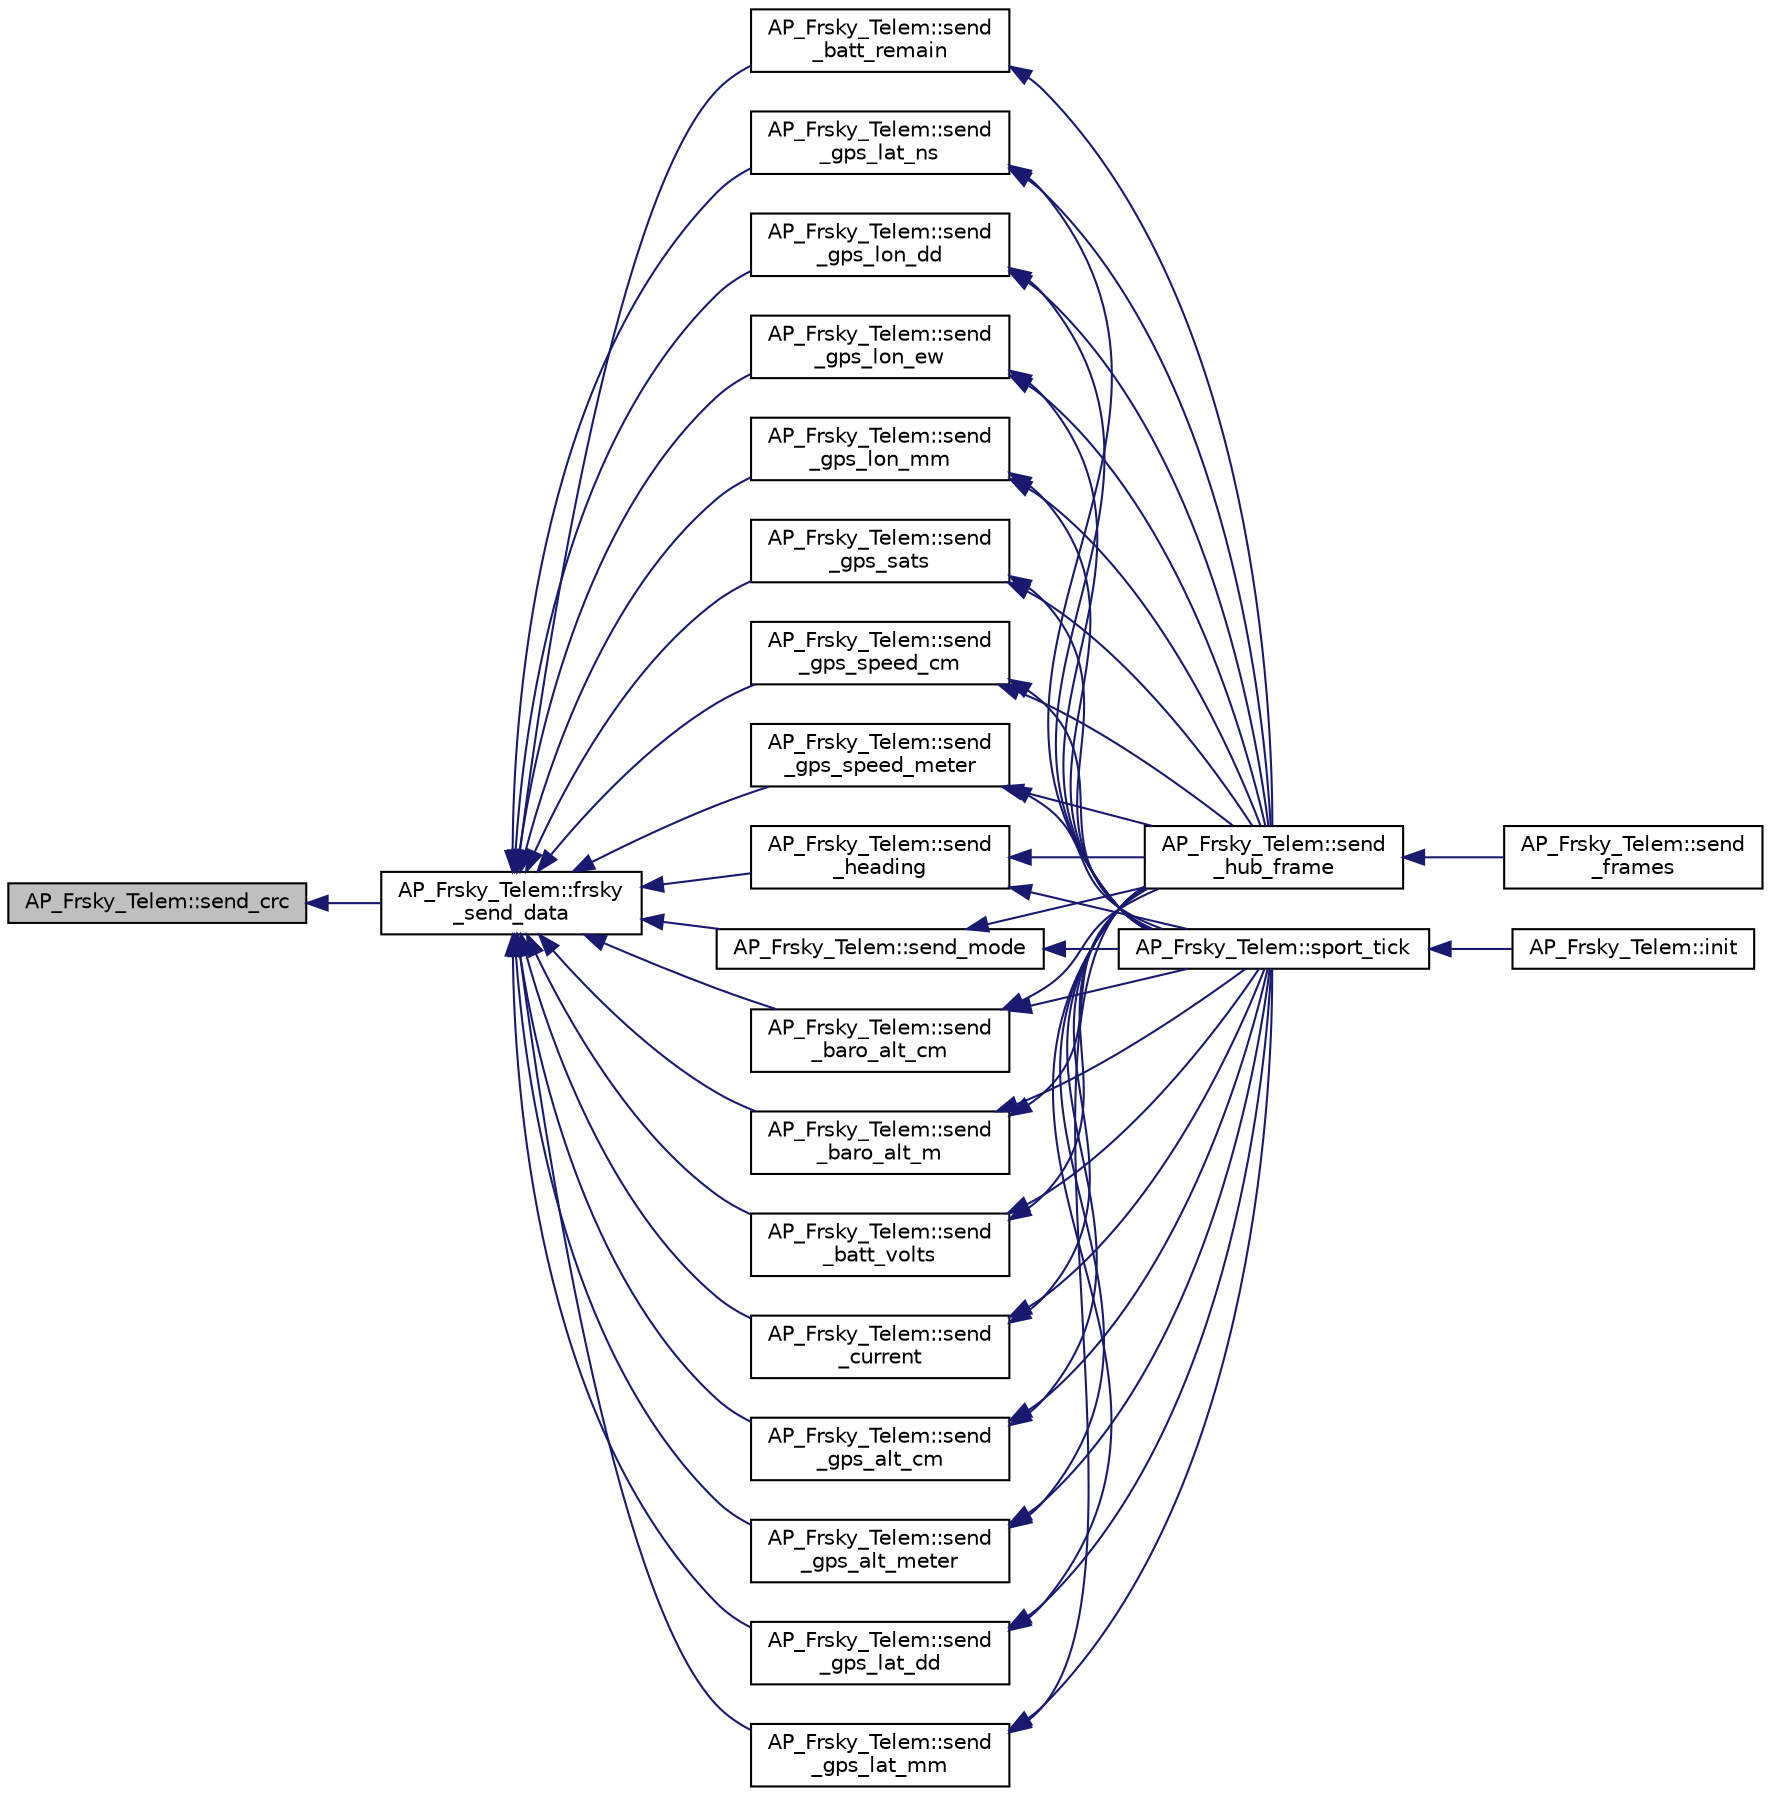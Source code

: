 digraph "AP_Frsky_Telem::send_crc"
{
 // INTERACTIVE_SVG=YES
  edge [fontname="Helvetica",fontsize="10",labelfontname="Helvetica",labelfontsize="10"];
  node [fontname="Helvetica",fontsize="10",shape=record];
  rankdir="LR";
  Node1 [label="AP_Frsky_Telem::send_crc",height=0.2,width=0.4,color="black", fillcolor="grey75", style="filled", fontcolor="black"];
  Node1 -> Node2 [dir="back",color="midnightblue",fontsize="10",style="solid",fontname="Helvetica"];
  Node2 [label="AP_Frsky_Telem::frsky\l_send_data",height=0.2,width=0.4,color="black", fillcolor="white", style="filled",URL="$classAP__Frsky__Telem.html#afe38aef110ae61ac57ade254bd16691c"];
  Node2 -> Node3 [dir="back",color="midnightblue",fontsize="10",style="solid",fontname="Helvetica"];
  Node3 [label="AP_Frsky_Telem::send\l_baro_alt_cm",height=0.2,width=0.4,color="black", fillcolor="white", style="filled",URL="$classAP__Frsky__Telem.html#a448c7ce8a7d8a9a65fd68499d0ea3c53"];
  Node3 -> Node4 [dir="back",color="midnightblue",fontsize="10",style="solid",fontname="Helvetica"];
  Node4 [label="AP_Frsky_Telem::send\l_hub_frame",height=0.2,width=0.4,color="black", fillcolor="white", style="filled",URL="$classAP__Frsky__Telem.html#ae386d05deadb794547df5a4e22edcc8a"];
  Node4 -> Node5 [dir="back",color="midnightblue",fontsize="10",style="solid",fontname="Helvetica"];
  Node5 [label="AP_Frsky_Telem::send\l_frames",height=0.2,width=0.4,color="black", fillcolor="white", style="filled",URL="$classAP__Frsky__Telem.html#a9c09b9a14c083f48e845d81484de9c0e"];
  Node3 -> Node6 [dir="back",color="midnightblue",fontsize="10",style="solid",fontname="Helvetica"];
  Node6 [label="AP_Frsky_Telem::sport_tick",height=0.2,width=0.4,color="black", fillcolor="white", style="filled",URL="$classAP__Frsky__Telem.html#a89ada57d816dfa4246726c17aa7fd32f"];
  Node6 -> Node7 [dir="back",color="midnightblue",fontsize="10",style="solid",fontname="Helvetica"];
  Node7 [label="AP_Frsky_Telem::init",height=0.2,width=0.4,color="black", fillcolor="white", style="filled",URL="$classAP__Frsky__Telem.html#a081d1787f8ec08ca8c489fb5dc86393c"];
  Node2 -> Node8 [dir="back",color="midnightblue",fontsize="10",style="solid",fontname="Helvetica"];
  Node8 [label="AP_Frsky_Telem::send\l_baro_alt_m",height=0.2,width=0.4,color="black", fillcolor="white", style="filled",URL="$classAP__Frsky__Telem.html#a981d99d03010f7afec3668ada68a7c5c"];
  Node8 -> Node4 [dir="back",color="midnightblue",fontsize="10",style="solid",fontname="Helvetica"];
  Node8 -> Node6 [dir="back",color="midnightblue",fontsize="10",style="solid",fontname="Helvetica"];
  Node2 -> Node9 [dir="back",color="midnightblue",fontsize="10",style="solid",fontname="Helvetica"];
  Node9 [label="AP_Frsky_Telem::send\l_batt_remain",height=0.2,width=0.4,color="black", fillcolor="white", style="filled",URL="$classAP__Frsky__Telem.html#a1a425103dc6bf3e4d297daac6a38e883"];
  Node9 -> Node4 [dir="back",color="midnightblue",fontsize="10",style="solid",fontname="Helvetica"];
  Node2 -> Node10 [dir="back",color="midnightblue",fontsize="10",style="solid",fontname="Helvetica"];
  Node10 [label="AP_Frsky_Telem::send\l_batt_volts",height=0.2,width=0.4,color="black", fillcolor="white", style="filled",URL="$classAP__Frsky__Telem.html#a77864d6974af601953f89d686c451a7a"];
  Node10 -> Node4 [dir="back",color="midnightblue",fontsize="10",style="solid",fontname="Helvetica"];
  Node10 -> Node6 [dir="back",color="midnightblue",fontsize="10",style="solid",fontname="Helvetica"];
  Node2 -> Node11 [dir="back",color="midnightblue",fontsize="10",style="solid",fontname="Helvetica"];
  Node11 [label="AP_Frsky_Telem::send\l_current",height=0.2,width=0.4,color="black", fillcolor="white", style="filled",URL="$classAP__Frsky__Telem.html#a11a137274c7f15ba7a1b25f97be8ed45"];
  Node11 -> Node4 [dir="back",color="midnightblue",fontsize="10",style="solid",fontname="Helvetica"];
  Node11 -> Node6 [dir="back",color="midnightblue",fontsize="10",style="solid",fontname="Helvetica"];
  Node2 -> Node12 [dir="back",color="midnightblue",fontsize="10",style="solid",fontname="Helvetica"];
  Node12 [label="AP_Frsky_Telem::send\l_gps_alt_cm",height=0.2,width=0.4,color="black", fillcolor="white", style="filled",URL="$classAP__Frsky__Telem.html#a2c6f5f8d5f185acf480aef56e6eb0915"];
  Node12 -> Node4 [dir="back",color="midnightblue",fontsize="10",style="solid",fontname="Helvetica"];
  Node12 -> Node6 [dir="back",color="midnightblue",fontsize="10",style="solid",fontname="Helvetica"];
  Node2 -> Node13 [dir="back",color="midnightblue",fontsize="10",style="solid",fontname="Helvetica"];
  Node13 [label="AP_Frsky_Telem::send\l_gps_alt_meter",height=0.2,width=0.4,color="black", fillcolor="white", style="filled",URL="$classAP__Frsky__Telem.html#ab9803cdc54ad47b4610ac3d3b412cce4"];
  Node13 -> Node4 [dir="back",color="midnightblue",fontsize="10",style="solid",fontname="Helvetica"];
  Node13 -> Node6 [dir="back",color="midnightblue",fontsize="10",style="solid",fontname="Helvetica"];
  Node2 -> Node14 [dir="back",color="midnightblue",fontsize="10",style="solid",fontname="Helvetica"];
  Node14 [label="AP_Frsky_Telem::send\l_gps_lat_dd",height=0.2,width=0.4,color="black", fillcolor="white", style="filled",URL="$classAP__Frsky__Telem.html#a547ce33ee1d188ffd5b55a810ac7cb16"];
  Node14 -> Node4 [dir="back",color="midnightblue",fontsize="10",style="solid",fontname="Helvetica"];
  Node14 -> Node6 [dir="back",color="midnightblue",fontsize="10",style="solid",fontname="Helvetica"];
  Node2 -> Node15 [dir="back",color="midnightblue",fontsize="10",style="solid",fontname="Helvetica"];
  Node15 [label="AP_Frsky_Telem::send\l_gps_lat_mm",height=0.2,width=0.4,color="black", fillcolor="white", style="filled",URL="$classAP__Frsky__Telem.html#ae9ebe916bfe4651b1984aa17c74b78ec"];
  Node15 -> Node4 [dir="back",color="midnightblue",fontsize="10",style="solid",fontname="Helvetica"];
  Node15 -> Node6 [dir="back",color="midnightblue",fontsize="10",style="solid",fontname="Helvetica"];
  Node2 -> Node16 [dir="back",color="midnightblue",fontsize="10",style="solid",fontname="Helvetica"];
  Node16 [label="AP_Frsky_Telem::send\l_gps_lat_ns",height=0.2,width=0.4,color="black", fillcolor="white", style="filled",URL="$classAP__Frsky__Telem.html#a50df3ed5d0f82b47c70c83218dd94ce7"];
  Node16 -> Node4 [dir="back",color="midnightblue",fontsize="10",style="solid",fontname="Helvetica"];
  Node16 -> Node6 [dir="back",color="midnightblue",fontsize="10",style="solid",fontname="Helvetica"];
  Node2 -> Node17 [dir="back",color="midnightblue",fontsize="10",style="solid",fontname="Helvetica"];
  Node17 [label="AP_Frsky_Telem::send\l_gps_lon_dd",height=0.2,width=0.4,color="black", fillcolor="white", style="filled",URL="$classAP__Frsky__Telem.html#a6c4652019d519b117b89eede85f4687f"];
  Node17 -> Node4 [dir="back",color="midnightblue",fontsize="10",style="solid",fontname="Helvetica"];
  Node17 -> Node6 [dir="back",color="midnightblue",fontsize="10",style="solid",fontname="Helvetica"];
  Node2 -> Node18 [dir="back",color="midnightblue",fontsize="10",style="solid",fontname="Helvetica"];
  Node18 [label="AP_Frsky_Telem::send\l_gps_lon_ew",height=0.2,width=0.4,color="black", fillcolor="white", style="filled",URL="$classAP__Frsky__Telem.html#ab192bbcc570ffb6023f30600332246a8"];
  Node18 -> Node4 [dir="back",color="midnightblue",fontsize="10",style="solid",fontname="Helvetica"];
  Node18 -> Node6 [dir="back",color="midnightblue",fontsize="10",style="solid",fontname="Helvetica"];
  Node2 -> Node19 [dir="back",color="midnightblue",fontsize="10",style="solid",fontname="Helvetica"];
  Node19 [label="AP_Frsky_Telem::send\l_gps_lon_mm",height=0.2,width=0.4,color="black", fillcolor="white", style="filled",URL="$classAP__Frsky__Telem.html#a3730b83dfa0719ce915824e2825c459a"];
  Node19 -> Node4 [dir="back",color="midnightblue",fontsize="10",style="solid",fontname="Helvetica"];
  Node19 -> Node6 [dir="back",color="midnightblue",fontsize="10",style="solid",fontname="Helvetica"];
  Node2 -> Node20 [dir="back",color="midnightblue",fontsize="10",style="solid",fontname="Helvetica"];
  Node20 [label="AP_Frsky_Telem::send\l_gps_sats",height=0.2,width=0.4,color="black", fillcolor="white", style="filled",URL="$classAP__Frsky__Telem.html#a5c99ae573c49681827d1f0fac19d19c5"];
  Node20 -> Node4 [dir="back",color="midnightblue",fontsize="10",style="solid",fontname="Helvetica"];
  Node20 -> Node6 [dir="back",color="midnightblue",fontsize="10",style="solid",fontname="Helvetica"];
  Node2 -> Node21 [dir="back",color="midnightblue",fontsize="10",style="solid",fontname="Helvetica"];
  Node21 [label="AP_Frsky_Telem::send\l_gps_speed_cm",height=0.2,width=0.4,color="black", fillcolor="white", style="filled",URL="$classAP__Frsky__Telem.html#a87043476bc6257ee8a2b53dc25065e53"];
  Node21 -> Node4 [dir="back",color="midnightblue",fontsize="10",style="solid",fontname="Helvetica"];
  Node21 -> Node6 [dir="back",color="midnightblue",fontsize="10",style="solid",fontname="Helvetica"];
  Node2 -> Node22 [dir="back",color="midnightblue",fontsize="10",style="solid",fontname="Helvetica"];
  Node22 [label="AP_Frsky_Telem::send\l_gps_speed_meter",height=0.2,width=0.4,color="black", fillcolor="white", style="filled",URL="$classAP__Frsky__Telem.html#ad663f997efe09516f3a7e49a91ac2c54"];
  Node22 -> Node4 [dir="back",color="midnightblue",fontsize="10",style="solid",fontname="Helvetica"];
  Node22 -> Node6 [dir="back",color="midnightblue",fontsize="10",style="solid",fontname="Helvetica"];
  Node2 -> Node23 [dir="back",color="midnightblue",fontsize="10",style="solid",fontname="Helvetica"];
  Node23 [label="AP_Frsky_Telem::send\l_heading",height=0.2,width=0.4,color="black", fillcolor="white", style="filled",URL="$classAP__Frsky__Telem.html#ad987f9e6a19776c416341283e926f401"];
  Node23 -> Node4 [dir="back",color="midnightblue",fontsize="10",style="solid",fontname="Helvetica"];
  Node23 -> Node6 [dir="back",color="midnightblue",fontsize="10",style="solid",fontname="Helvetica"];
  Node2 -> Node24 [dir="back",color="midnightblue",fontsize="10",style="solid",fontname="Helvetica"];
  Node24 [label="AP_Frsky_Telem::send_mode",height=0.2,width=0.4,color="black", fillcolor="white", style="filled",URL="$classAP__Frsky__Telem.html#a6e3bf6b4cf2a0765096a9d53a91e8cbc"];
  Node24 -> Node4 [dir="back",color="midnightblue",fontsize="10",style="solid",fontname="Helvetica"];
  Node24 -> Node6 [dir="back",color="midnightblue",fontsize="10",style="solid",fontname="Helvetica"];
}
